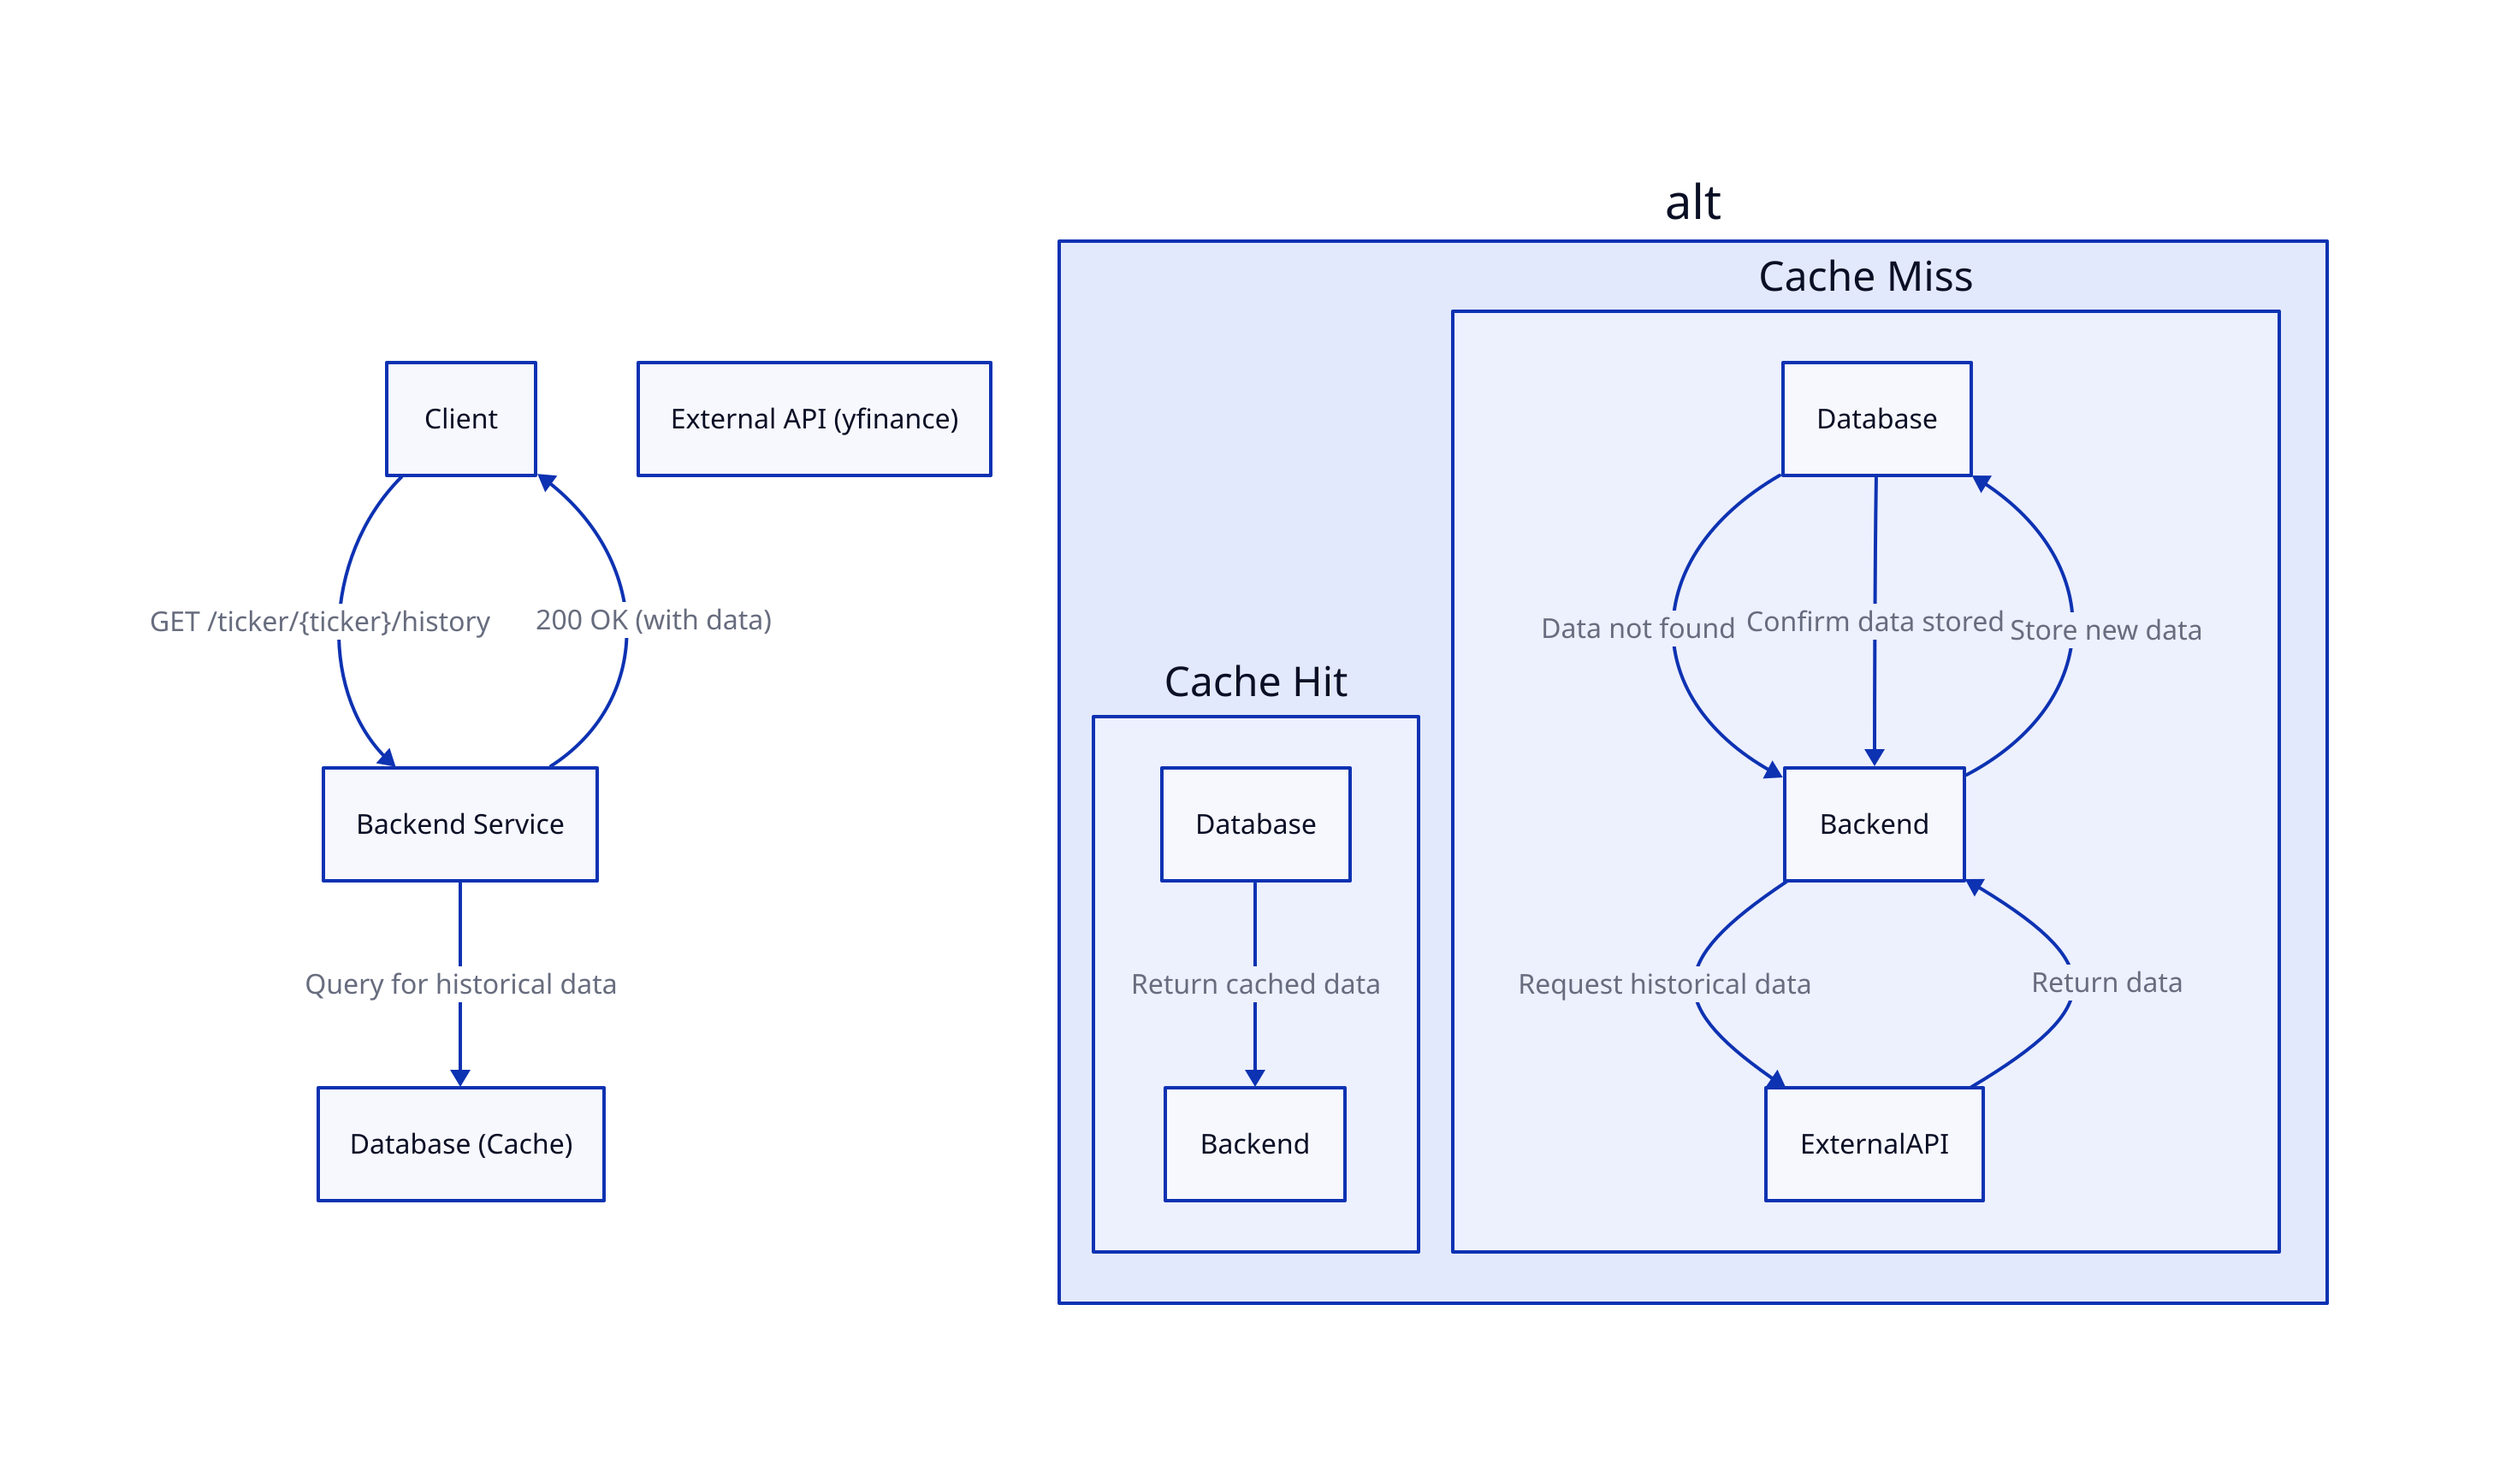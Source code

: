 # Direction: right
# Theme: neutral-gray

Client: Client
Backend: Backend Service
Database: Database (Cache)
ExternalAPI: External API (yfinance)

Client -> Backend: GET /ticker/\{ticker\}/history
Backend -> Database: Query for historical data

alt: {
  "Cache Hit": {
    Database -> Backend: Return cached data
  }

  "Cache Miss": {
    Database -> Backend: Data not found
    Backend -> ExternalAPI: Request historical data
    ExternalAPI -> Backend: Return data
    Backend -> Database: Store new data
    Database -> Backend: Confirm data stored
  }
}

Backend -> Client: 200 OK (with data)
